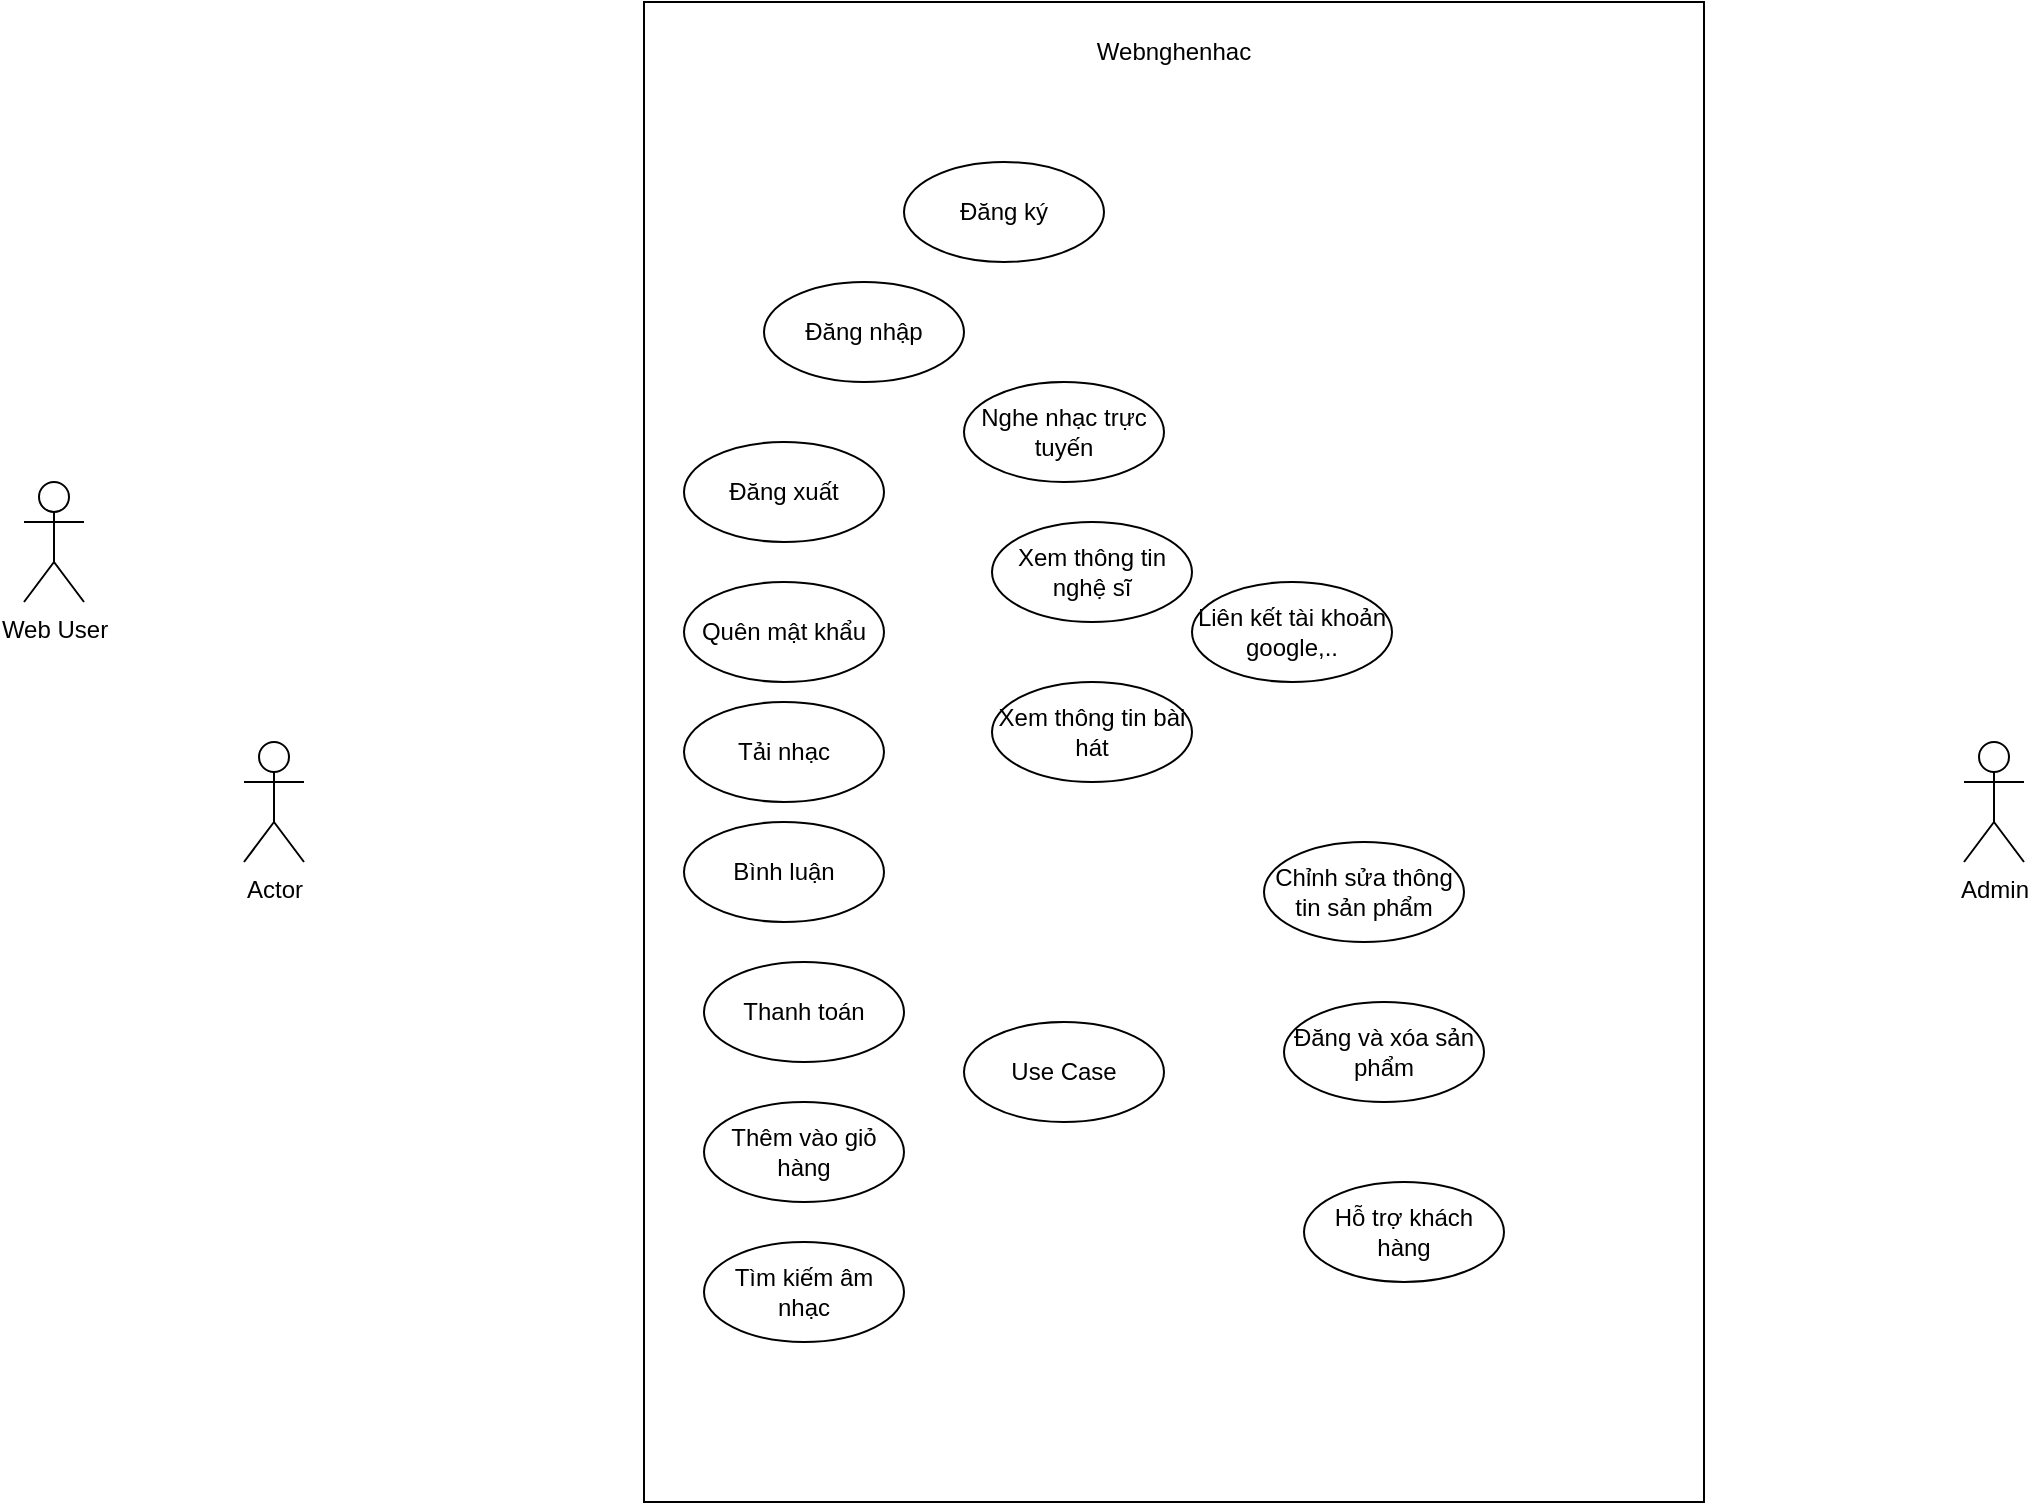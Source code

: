 <mxfile version="22.1.18" type="github">
  <diagram name="Trang-1" id="zD0Yp92a-7xttzoYHKWb">
    <mxGraphModel dx="1877" dy="565" grid="1" gridSize="10" guides="1" tooltips="1" connect="1" arrows="1" fold="1" page="1" pageScale="1" pageWidth="827" pageHeight="1169" math="0" shadow="0">
      <root>
        <mxCell id="0" />
        <mxCell id="1" parent="0" />
        <mxCell id="UPJY3cduDGVZuTllh0rK-2" value="Admin&lt;br&gt;" style="shape=umlActor;verticalLabelPosition=bottom;verticalAlign=top;html=1;" vertex="1" parent="1">
          <mxGeometry x="850" y="420" width="30" height="60" as="geometry" />
        </mxCell>
        <mxCell id="UPJY3cduDGVZuTllh0rK-9" value="Web User&lt;br&gt;" style="shape=umlActor;verticalLabelPosition=bottom;verticalAlign=top;html=1;" vertex="1" parent="1">
          <mxGeometry x="-120" y="290" width="30" height="60" as="geometry" />
        </mxCell>
        <mxCell id="UPJY3cduDGVZuTllh0rK-10" value="Webnghenhac" style="html=1;whiteSpace=wrap;spacingBottom=700;" vertex="1" parent="1">
          <mxGeometry x="190" y="50" width="530" height="750" as="geometry" />
        </mxCell>
        <mxCell id="UPJY3cduDGVZuTllh0rK-11" value="Chỉnh sửa thông tin sản phẩm" style="ellipse;whiteSpace=wrap;html=1;" vertex="1" parent="1">
          <mxGeometry x="500" y="470" width="100" height="50" as="geometry" />
        </mxCell>
        <mxCell id="UPJY3cduDGVZuTllh0rK-12" value="Đăng ký" style="ellipse;whiteSpace=wrap;html=1;" vertex="1" parent="1">
          <mxGeometry x="320" y="130" width="100" height="50" as="geometry" />
        </mxCell>
        <mxCell id="UPJY3cduDGVZuTllh0rK-13" value="Use Case" style="ellipse;whiteSpace=wrap;html=1;" vertex="1" parent="1">
          <mxGeometry x="350" y="560" width="100" height="50" as="geometry" />
        </mxCell>
        <mxCell id="UPJY3cduDGVZuTllh0rK-14" value="Liên kết tài khoản google,.." style="ellipse;whiteSpace=wrap;html=1;" vertex="1" parent="1">
          <mxGeometry x="464" y="340" width="100" height="50" as="geometry" />
        </mxCell>
        <mxCell id="UPJY3cduDGVZuTllh0rK-15" value="Xem thông tin bài hát" style="ellipse;whiteSpace=wrap;html=1;" vertex="1" parent="1">
          <mxGeometry x="364" y="390" width="100" height="50" as="geometry" />
        </mxCell>
        <mxCell id="UPJY3cduDGVZuTllh0rK-16" value="Xem thông tin nghệ sĩ" style="ellipse;whiteSpace=wrap;html=1;" vertex="1" parent="1">
          <mxGeometry x="364" y="310" width="100" height="50" as="geometry" />
        </mxCell>
        <mxCell id="UPJY3cduDGVZuTllh0rK-17" value="Nghe nhạc trực tuyến" style="ellipse;whiteSpace=wrap;html=1;" vertex="1" parent="1">
          <mxGeometry x="350" y="240" width="100" height="50" as="geometry" />
        </mxCell>
        <mxCell id="UPJY3cduDGVZuTllh0rK-18" value="Tìm kiếm âm nhạc" style="ellipse;whiteSpace=wrap;html=1;" vertex="1" parent="1">
          <mxGeometry x="220" y="670" width="100" height="50" as="geometry" />
        </mxCell>
        <mxCell id="UPJY3cduDGVZuTllh0rK-19" value="Thêm vào giỏ hàng" style="ellipse;whiteSpace=wrap;html=1;" vertex="1" parent="1">
          <mxGeometry x="220" y="600" width="100" height="50" as="geometry" />
        </mxCell>
        <mxCell id="UPJY3cduDGVZuTllh0rK-20" value="Thanh toán" style="ellipse;whiteSpace=wrap;html=1;" vertex="1" parent="1">
          <mxGeometry x="220" y="530" width="100" height="50" as="geometry" />
        </mxCell>
        <mxCell id="UPJY3cduDGVZuTllh0rK-21" value="Bình luận" style="ellipse;whiteSpace=wrap;html=1;" vertex="1" parent="1">
          <mxGeometry x="210" y="460" width="100" height="50" as="geometry" />
        </mxCell>
        <mxCell id="UPJY3cduDGVZuTllh0rK-22" value="Tải nhạc" style="ellipse;whiteSpace=wrap;html=1;" vertex="1" parent="1">
          <mxGeometry x="210" y="400" width="100" height="50" as="geometry" />
        </mxCell>
        <mxCell id="UPJY3cduDGVZuTllh0rK-23" value="Quên mật khẩu" style="ellipse;whiteSpace=wrap;html=1;" vertex="1" parent="1">
          <mxGeometry x="210" y="340" width="100" height="50" as="geometry" />
        </mxCell>
        <mxCell id="UPJY3cduDGVZuTllh0rK-24" value="Đăng xuất" style="ellipse;whiteSpace=wrap;html=1;" vertex="1" parent="1">
          <mxGeometry x="210" y="270" width="100" height="50" as="geometry" />
        </mxCell>
        <mxCell id="UPJY3cduDGVZuTllh0rK-25" value="Đăng nhập" style="ellipse;whiteSpace=wrap;html=1;" vertex="1" parent="1">
          <mxGeometry x="250" y="190" width="100" height="50" as="geometry" />
        </mxCell>
        <mxCell id="UPJY3cduDGVZuTllh0rK-27" value="Đăng và xóa sản phẩm" style="ellipse;whiteSpace=wrap;html=1;" vertex="1" parent="1">
          <mxGeometry x="510" y="550" width="100" height="50" as="geometry" />
        </mxCell>
        <mxCell id="UPJY3cduDGVZuTllh0rK-28" value="Hỗ trợ khách hàng" style="ellipse;whiteSpace=wrap;html=1;" vertex="1" parent="1">
          <mxGeometry x="520" y="640" width="100" height="50" as="geometry" />
        </mxCell>
        <mxCell id="UPJY3cduDGVZuTllh0rK-33" value="Actor" style="shape=umlActor;verticalLabelPosition=bottom;verticalAlign=top;html=1;" vertex="1" parent="1">
          <mxGeometry x="-10" y="420" width="30" height="60" as="geometry" />
        </mxCell>
      </root>
    </mxGraphModel>
  </diagram>
</mxfile>
